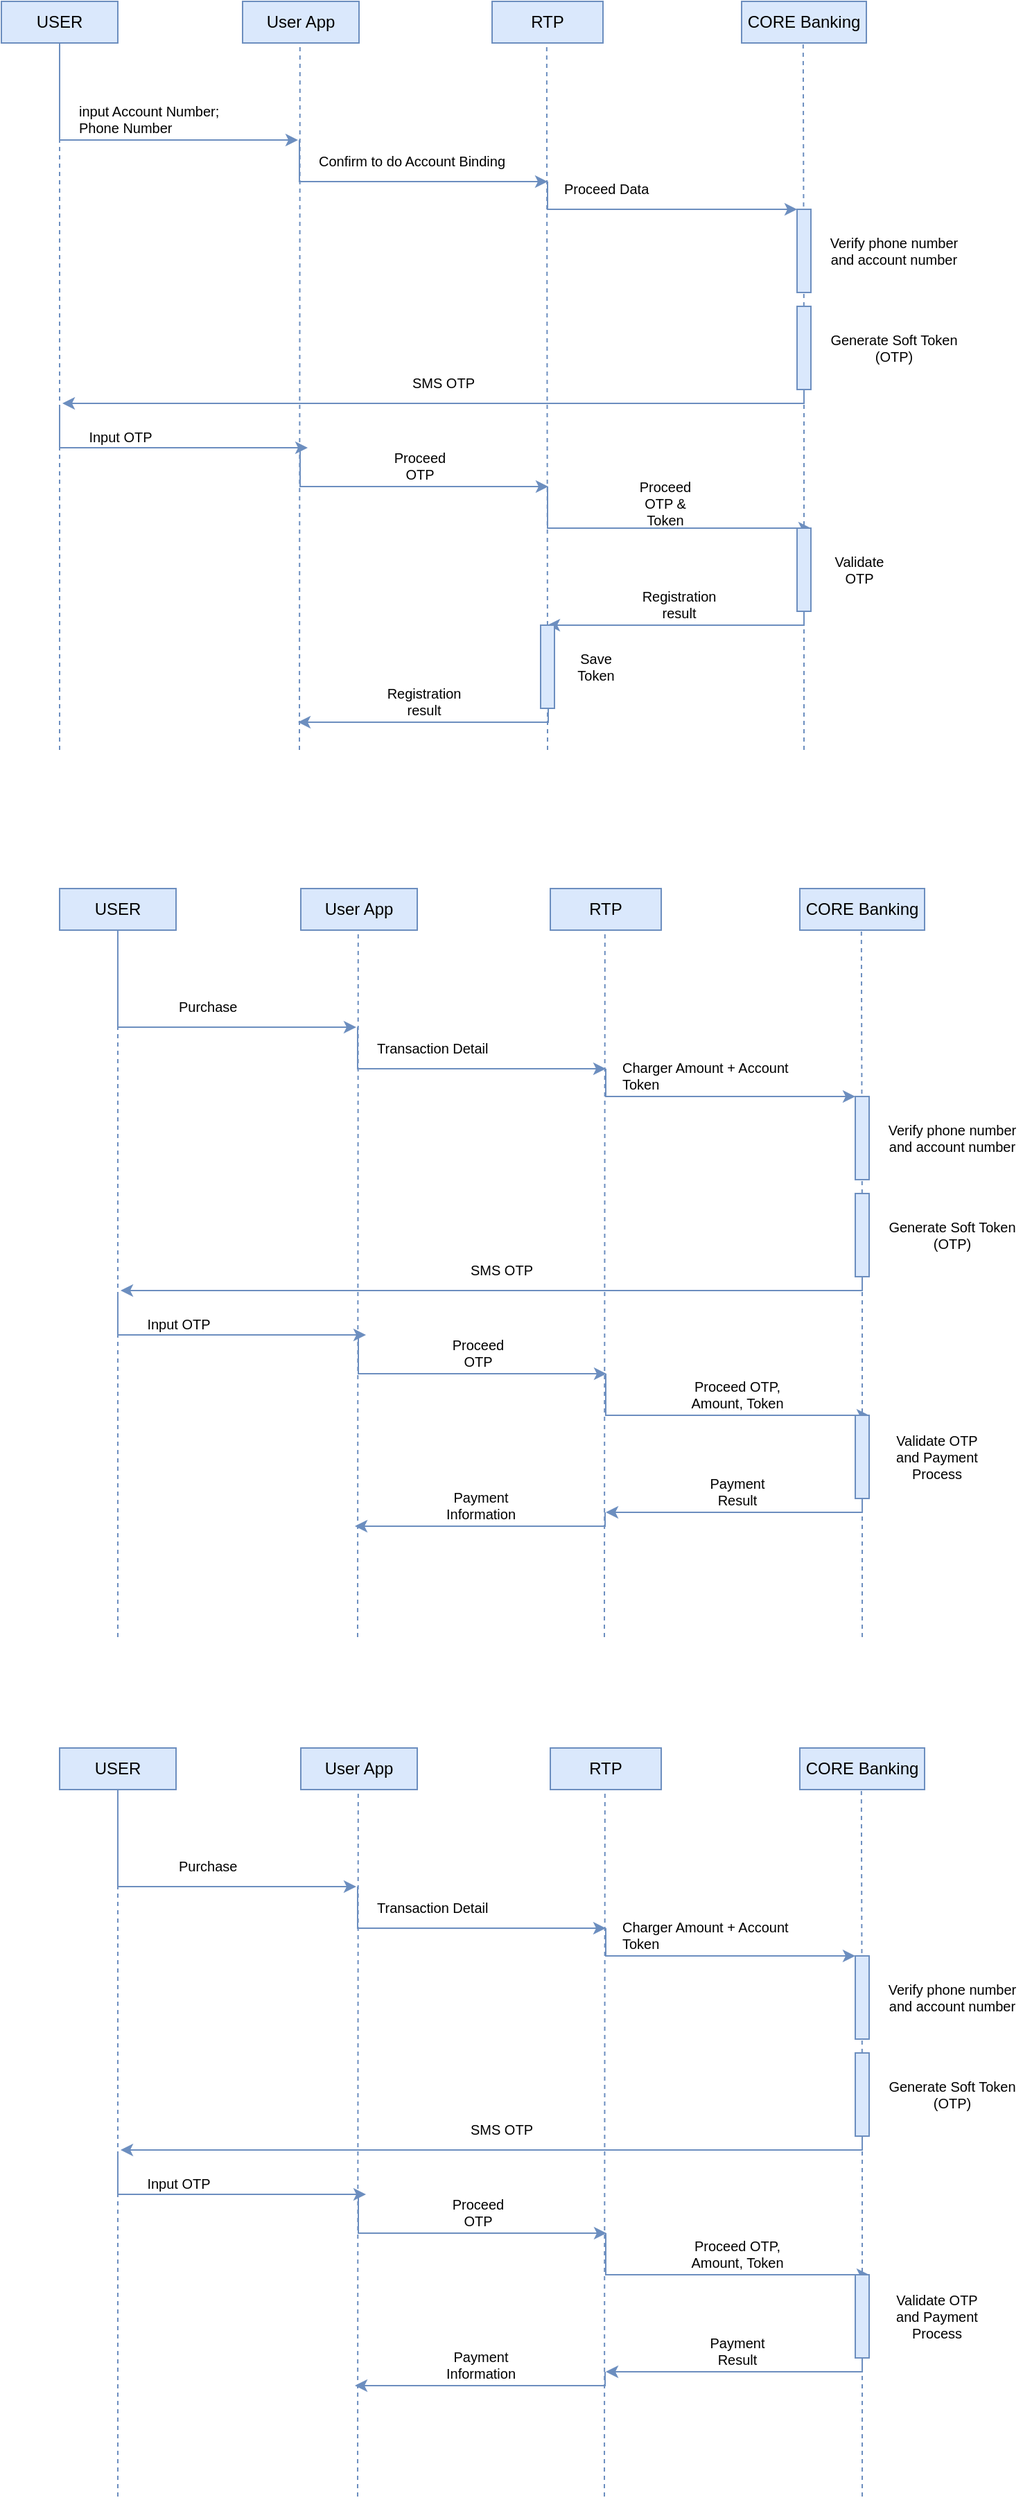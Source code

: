 <mxfile version="16.4.6" type="github">
  <diagram id="XkYiuZXgEPW-SBKgnunP" name="Page-1">
    <mxGraphModel dx="1043" dy="613" grid="1" gridSize="10" guides="1" tooltips="1" connect="1" arrows="1" fold="1" page="1" pageScale="1" pageWidth="850" pageHeight="1100" math="0" shadow="0">
      <root>
        <mxCell id="0" />
        <mxCell id="1" parent="0" />
        <mxCell id="qWCOcMSdtdWqQn0RleB4-22" value="" style="endArrow=none;dashed=1;html=1;rounded=0;entryX=0.5;entryY=1;entryDx=0;entryDy=0;startArrow=none;fillColor=#dae8fc;strokeColor=#6c8ebf;" edge="1" parent="1" source="qWCOcMSdtdWqQn0RleB4-27">
          <mxGeometry width="50" height="50" relative="1" as="geometry">
            <mxPoint x="614.41" y="756" as="sourcePoint" />
            <mxPoint x="614.41" y="100" as="targetPoint" />
          </mxGeometry>
        </mxCell>
        <mxCell id="qWCOcMSdtdWqQn0RleB4-1" value="USER" style="rounded=0;whiteSpace=wrap;html=1;fillColor=#dae8fc;strokeColor=#6c8ebf;" vertex="1" parent="1">
          <mxGeometry x="36" y="70" width="84" height="30" as="geometry" />
        </mxCell>
        <mxCell id="qWCOcMSdtdWqQn0RleB4-2" value="User App" style="rounded=0;whiteSpace=wrap;html=1;fillColor=#dae8fc;strokeColor=#6c8ebf;" vertex="1" parent="1">
          <mxGeometry x="210" y="70" width="84" height="30" as="geometry" />
        </mxCell>
        <mxCell id="qWCOcMSdtdWqQn0RleB4-3" value="RTP" style="rounded=0;whiteSpace=wrap;html=1;fillColor=#dae8fc;strokeColor=#6c8ebf;" vertex="1" parent="1">
          <mxGeometry x="390" y="70" width="80" height="30" as="geometry" />
        </mxCell>
        <mxCell id="qWCOcMSdtdWqQn0RleB4-4" value="" style="endArrow=none;dashed=1;html=1;rounded=0;entryX=0.5;entryY=1;entryDx=0;entryDy=0;fillColor=#dae8fc;strokeColor=#6c8ebf;" edge="1" parent="1" target="qWCOcMSdtdWqQn0RleB4-1">
          <mxGeometry width="50" height="50" relative="1" as="geometry">
            <mxPoint x="78" y="610" as="sourcePoint" />
            <mxPoint x="390" y="190" as="targetPoint" />
          </mxGeometry>
        </mxCell>
        <mxCell id="qWCOcMSdtdWqQn0RleB4-5" value="" style="endArrow=none;dashed=1;html=1;rounded=0;entryX=0.5;entryY=1;entryDx=0;entryDy=0;fillColor=#dae8fc;strokeColor=#6c8ebf;" edge="1" parent="1">
          <mxGeometry width="50" height="50" relative="1" as="geometry">
            <mxPoint x="251" y="610" as="sourcePoint" />
            <mxPoint x="251.41" y="100" as="targetPoint" />
          </mxGeometry>
        </mxCell>
        <mxCell id="qWCOcMSdtdWqQn0RleB4-6" value="" style="endArrow=none;dashed=1;html=1;rounded=0;entryX=0.5;entryY=1;entryDx=0;entryDy=0;startArrow=none;fillColor=#dae8fc;strokeColor=#6c8ebf;" edge="1" parent="1" source="qWCOcMSdtdWqQn0RleB4-48">
          <mxGeometry width="50" height="50" relative="1" as="geometry">
            <mxPoint x="429.41" y="756" as="sourcePoint" />
            <mxPoint x="429.41" y="100" as="targetPoint" />
          </mxGeometry>
        </mxCell>
        <mxCell id="qWCOcMSdtdWqQn0RleB4-8" value="" style="endArrow=classic;html=1;rounded=0;exitX=0.5;exitY=1;exitDx=0;exitDy=0;fillColor=#dae8fc;strokeColor=#6c8ebf;" edge="1" parent="1" source="qWCOcMSdtdWqQn0RleB4-1">
          <mxGeometry width="50" height="50" relative="1" as="geometry">
            <mxPoint x="350" y="170" as="sourcePoint" />
            <mxPoint x="250" y="170" as="targetPoint" />
            <Array as="points">
              <mxPoint x="78" y="170" />
            </Array>
          </mxGeometry>
        </mxCell>
        <mxCell id="qWCOcMSdtdWqQn0RleB4-9" value="&lt;font style=&quot;font-size: 10px;&quot;&gt;input Account Number;&lt;br style=&quot;font-size: 10px;&quot;&gt;Phone Number&lt;/font&gt;" style="text;html=1;fillColor=none;align=left;verticalAlign=middle;whiteSpace=wrap;rounded=0;fontSize=10;" vertex="1" parent="1">
          <mxGeometry x="90" y="140" width="130" height="30" as="geometry" />
        </mxCell>
        <mxCell id="qWCOcMSdtdWqQn0RleB4-10" value="" style="endArrow=classic;html=1;rounded=0;exitX=0.5;exitY=1;exitDx=0;exitDy=0;fillColor=#dae8fc;strokeColor=#6c8ebf;" edge="1" parent="1">
          <mxGeometry width="50" height="50" relative="1" as="geometry">
            <mxPoint x="251" y="170" as="sourcePoint" />
            <mxPoint x="430" y="200" as="targetPoint" />
            <Array as="points">
              <mxPoint x="251" y="200" />
            </Array>
          </mxGeometry>
        </mxCell>
        <mxCell id="qWCOcMSdtdWqQn0RleB4-11" value="CORE Banking" style="rounded=0;whiteSpace=wrap;html=1;fillColor=#dae8fc;strokeColor=#6c8ebf;" vertex="1" parent="1">
          <mxGeometry x="570" y="70" width="90" height="30" as="geometry" />
        </mxCell>
        <mxCell id="qWCOcMSdtdWqQn0RleB4-13" value="Confirm to do Account Binding" style="text;html=1;fillColor=none;align=left;verticalAlign=middle;whiteSpace=wrap;rounded=0;fontSize=10;" vertex="1" parent="1">
          <mxGeometry x="263" y="170" width="150" height="30" as="geometry" />
        </mxCell>
        <mxCell id="qWCOcMSdtdWqQn0RleB4-14" value="" style="endArrow=classic;html=1;rounded=0;exitX=0.5;exitY=1;exitDx=0;exitDy=0;fillColor=#dae8fc;strokeColor=#6c8ebf;" edge="1" parent="1">
          <mxGeometry width="50" height="50" relative="1" as="geometry">
            <mxPoint x="430" y="200" as="sourcePoint" />
            <mxPoint x="610" y="220" as="targetPoint" />
            <Array as="points">
              <mxPoint x="430" y="220" />
            </Array>
          </mxGeometry>
        </mxCell>
        <mxCell id="qWCOcMSdtdWqQn0RleB4-15" value="Proceed Data" style="text;html=1;fillColor=none;align=left;verticalAlign=middle;whiteSpace=wrap;rounded=0;fontSize=10;" vertex="1" parent="1">
          <mxGeometry x="440" y="190" width="150" height="30" as="geometry" />
        </mxCell>
        <mxCell id="qWCOcMSdtdWqQn0RleB4-24" value="" style="rounded=0;whiteSpace=wrap;html=1;fontSize=8;fillColor=#dae8fc;strokeColor=#6c8ebf;" vertex="1" parent="1">
          <mxGeometry x="610" y="220" width="10" height="60" as="geometry" />
        </mxCell>
        <mxCell id="qWCOcMSdtdWqQn0RleB4-25" value="Verify phone number and account number" style="text;html=1;fillColor=none;align=center;verticalAlign=middle;whiteSpace=wrap;rounded=0;fontSize=10;" vertex="1" parent="1">
          <mxGeometry x="630" y="227.5" width="100" height="45" as="geometry" />
        </mxCell>
        <mxCell id="qWCOcMSdtdWqQn0RleB4-27" value="" style="rounded=0;whiteSpace=wrap;html=1;fontSize=8;fillColor=#dae8fc;strokeColor=#6c8ebf;" vertex="1" parent="1">
          <mxGeometry x="610" y="290" width="10" height="60" as="geometry" />
        </mxCell>
        <mxCell id="qWCOcMSdtdWqQn0RleB4-29" value="" style="endArrow=none;dashed=1;html=1;rounded=0;entryX=0.5;entryY=1;entryDx=0;entryDy=0;fillColor=#dae8fc;strokeColor=#6c8ebf;" edge="1" parent="1" target="qWCOcMSdtdWqQn0RleB4-27">
          <mxGeometry width="50" height="50" relative="1" as="geometry">
            <mxPoint x="615" y="610" as="sourcePoint" />
            <mxPoint x="614.41" y="100" as="targetPoint" />
          </mxGeometry>
        </mxCell>
        <mxCell id="qWCOcMSdtdWqQn0RleB4-30" value="Generate Soft Token&lt;br style=&quot;font-size: 10px;&quot;&gt;(OTP)" style="text;html=1;fillColor=none;align=center;verticalAlign=middle;whiteSpace=wrap;rounded=0;fontSize=10;" vertex="1" parent="1">
          <mxGeometry x="630" y="305" width="100" height="30" as="geometry" />
        </mxCell>
        <mxCell id="qWCOcMSdtdWqQn0RleB4-33" value="" style="endArrow=classic;html=1;rounded=0;exitX=0.5;exitY=1;exitDx=0;exitDy=0;fillColor=#dae8fc;strokeColor=#6c8ebf;" edge="1" parent="1" source="qWCOcMSdtdWqQn0RleB4-27">
          <mxGeometry width="50" height="50" relative="1" as="geometry">
            <mxPoint x="620" y="350" as="sourcePoint" />
            <mxPoint x="80" y="360" as="targetPoint" />
            <Array as="points">
              <mxPoint x="615" y="360" />
            </Array>
          </mxGeometry>
        </mxCell>
        <mxCell id="qWCOcMSdtdWqQn0RleB4-34" value="SMS OTP" style="text;html=1;fillColor=none;align=center;verticalAlign=middle;whiteSpace=wrap;rounded=0;fontSize=10;" vertex="1" parent="1">
          <mxGeometry x="330" y="330" width="50" height="30" as="geometry" />
        </mxCell>
        <mxCell id="qWCOcMSdtdWqQn0RleB4-35" value="Input OTP" style="text;html=1;fillColor=none;align=center;verticalAlign=middle;whiteSpace=wrap;rounded=0;fontSize=10;" vertex="1" parent="1">
          <mxGeometry x="97" y="369" width="50" height="30" as="geometry" />
        </mxCell>
        <mxCell id="qWCOcMSdtdWqQn0RleB4-37" value="" style="endArrow=classic;html=1;rounded=0;exitX=0.5;exitY=1;exitDx=0;exitDy=0;fillColor=#dae8fc;strokeColor=#6c8ebf;" edge="1" parent="1">
          <mxGeometry width="50" height="50" relative="1" as="geometry">
            <mxPoint x="78" y="362" as="sourcePoint" />
            <mxPoint x="257" y="392" as="targetPoint" />
            <Array as="points">
              <mxPoint x="78" y="392" />
            </Array>
          </mxGeometry>
        </mxCell>
        <mxCell id="qWCOcMSdtdWqQn0RleB4-39" value="" style="endArrow=classic;html=1;rounded=0;exitX=0.5;exitY=1;exitDx=0;exitDy=0;fillColor=#dae8fc;strokeColor=#6c8ebf;" edge="1" parent="1">
          <mxGeometry width="50" height="50" relative="1" as="geometry">
            <mxPoint x="251.5" y="390" as="sourcePoint" />
            <mxPoint x="430.5" y="420" as="targetPoint" />
            <Array as="points">
              <mxPoint x="251.5" y="420" />
            </Array>
          </mxGeometry>
        </mxCell>
        <mxCell id="qWCOcMSdtdWqQn0RleB4-40" value="Proceed OTP" style="text;html=1;fillColor=none;align=center;verticalAlign=middle;whiteSpace=wrap;rounded=0;fontSize=10;" vertex="1" parent="1">
          <mxGeometry x="313" y="390" width="50" height="30" as="geometry" />
        </mxCell>
        <mxCell id="qWCOcMSdtdWqQn0RleB4-41" value="" style="endArrow=classic;html=1;rounded=0;exitX=0.5;exitY=1;exitDx=0;exitDy=0;fillColor=#dae8fc;strokeColor=#6c8ebf;" edge="1" parent="1">
          <mxGeometry width="50" height="50" relative="1" as="geometry">
            <mxPoint x="430" y="420" as="sourcePoint" />
            <mxPoint x="620" y="450" as="targetPoint" />
            <Array as="points">
              <mxPoint x="430" y="450" />
            </Array>
          </mxGeometry>
        </mxCell>
        <mxCell id="qWCOcMSdtdWqQn0RleB4-42" value="Proceed OTP &amp;amp; Token" style="text;html=1;fillColor=none;align=center;verticalAlign=middle;whiteSpace=wrap;rounded=0;fontSize=10;" vertex="1" parent="1">
          <mxGeometry x="490" y="417" width="50" height="30" as="geometry" />
        </mxCell>
        <mxCell id="qWCOcMSdtdWqQn0RleB4-44" value="" style="rounded=0;whiteSpace=wrap;html=1;fontSize=8;fillColor=#dae8fc;strokeColor=#6c8ebf;" vertex="1" parent="1">
          <mxGeometry x="610" y="450" width="10" height="60" as="geometry" />
        </mxCell>
        <mxCell id="qWCOcMSdtdWqQn0RleB4-45" value="Validate OTP" style="text;html=1;fillColor=none;align=center;verticalAlign=middle;whiteSpace=wrap;rounded=0;fontSize=10;" vertex="1" parent="1">
          <mxGeometry x="630" y="465" width="50" height="30" as="geometry" />
        </mxCell>
        <mxCell id="qWCOcMSdtdWqQn0RleB4-46" value="" style="endArrow=classic;html=1;rounded=0;exitX=0.5;exitY=1;exitDx=0;exitDy=0;fillColor=#dae8fc;strokeColor=#6c8ebf;" edge="1" parent="1">
          <mxGeometry width="50" height="50" relative="1" as="geometry">
            <mxPoint x="615" y="510" as="sourcePoint" />
            <mxPoint x="430" y="520" as="targetPoint" />
            <Array as="points">
              <mxPoint x="615" y="520" />
            </Array>
          </mxGeometry>
        </mxCell>
        <mxCell id="qWCOcMSdtdWqQn0RleB4-47" value="Registration result" style="text;html=1;fillColor=none;align=center;verticalAlign=middle;whiteSpace=wrap;rounded=0;fontSize=10;" vertex="1" parent="1">
          <mxGeometry x="500" y="490" width="50" height="30" as="geometry" />
        </mxCell>
        <mxCell id="qWCOcMSdtdWqQn0RleB4-48" value="" style="rounded=0;whiteSpace=wrap;html=1;fontSize=8;fillColor=#dae8fc;strokeColor=#6c8ebf;" vertex="1" parent="1">
          <mxGeometry x="425" y="520" width="10" height="60" as="geometry" />
        </mxCell>
        <mxCell id="qWCOcMSdtdWqQn0RleB4-49" value="" style="endArrow=none;dashed=1;html=1;rounded=0;entryX=0.5;entryY=1;entryDx=0;entryDy=0;fillColor=#dae8fc;strokeColor=#6c8ebf;" edge="1" parent="1" target="qWCOcMSdtdWqQn0RleB4-48">
          <mxGeometry width="50" height="50" relative="1" as="geometry">
            <mxPoint x="430" y="610" as="sourcePoint" />
            <mxPoint x="429.41" y="100" as="targetPoint" />
          </mxGeometry>
        </mxCell>
        <mxCell id="qWCOcMSdtdWqQn0RleB4-50" value="Save Token" style="text;html=1;fillColor=none;align=center;verticalAlign=middle;whiteSpace=wrap;rounded=0;fontSize=10;" vertex="1" parent="1">
          <mxGeometry x="440" y="535" width="50" height="30" as="geometry" />
        </mxCell>
        <mxCell id="qWCOcMSdtdWqQn0RleB4-51" value="" style="endArrow=classic;html=1;rounded=0;exitX=0.5;exitY=1;exitDx=0;exitDy=0;fillColor=#dae8fc;strokeColor=#6c8ebf;" edge="1" parent="1">
          <mxGeometry width="50" height="50" relative="1" as="geometry">
            <mxPoint x="430.5" y="580" as="sourcePoint" />
            <mxPoint x="250" y="590" as="targetPoint" />
            <Array as="points">
              <mxPoint x="430.5" y="590" />
            </Array>
          </mxGeometry>
        </mxCell>
        <mxCell id="qWCOcMSdtdWqQn0RleB4-52" value="Registration result" style="text;html=1;fillColor=none;align=center;verticalAlign=middle;whiteSpace=wrap;rounded=0;fontSize=10;" vertex="1" parent="1">
          <mxGeometry x="315.5" y="560" width="50" height="30" as="geometry" />
        </mxCell>
        <mxCell id="qWCOcMSdtdWqQn0RleB4-53" value="" style="endArrow=none;dashed=1;html=1;rounded=0;entryX=0.5;entryY=1;entryDx=0;entryDy=0;startArrow=none;fillColor=#dae8fc;strokeColor=#6c8ebf;" edge="1" parent="1" source="qWCOcMSdtdWqQn0RleB4-69">
          <mxGeometry width="50" height="50" relative="1" as="geometry">
            <mxPoint x="656.41" y="1396" as="sourcePoint" />
            <mxPoint x="656.41" y="740" as="targetPoint" />
          </mxGeometry>
        </mxCell>
        <mxCell id="qWCOcMSdtdWqQn0RleB4-54" value="USER" style="rounded=0;whiteSpace=wrap;html=1;fillColor=#dae8fc;strokeColor=#6c8ebf;" vertex="1" parent="1">
          <mxGeometry x="78" y="710" width="84" height="30" as="geometry" />
        </mxCell>
        <mxCell id="qWCOcMSdtdWqQn0RleB4-55" value="User App" style="rounded=0;whiteSpace=wrap;html=1;fillColor=#dae8fc;strokeColor=#6c8ebf;" vertex="1" parent="1">
          <mxGeometry x="252" y="710" width="84" height="30" as="geometry" />
        </mxCell>
        <mxCell id="qWCOcMSdtdWqQn0RleB4-56" value="RTP" style="rounded=0;whiteSpace=wrap;html=1;fillColor=#dae8fc;strokeColor=#6c8ebf;" vertex="1" parent="1">
          <mxGeometry x="432" y="710" width="80" height="30" as="geometry" />
        </mxCell>
        <mxCell id="qWCOcMSdtdWqQn0RleB4-57" value="" style="endArrow=none;dashed=1;html=1;rounded=0;entryX=0.5;entryY=1;entryDx=0;entryDy=0;fillColor=#dae8fc;strokeColor=#6c8ebf;" edge="1" parent="1" target="qWCOcMSdtdWqQn0RleB4-54">
          <mxGeometry width="50" height="50" relative="1" as="geometry">
            <mxPoint x="120" y="1250" as="sourcePoint" />
            <mxPoint x="432" y="830" as="targetPoint" />
          </mxGeometry>
        </mxCell>
        <mxCell id="qWCOcMSdtdWqQn0RleB4-58" value="" style="endArrow=none;dashed=1;html=1;rounded=0;entryX=0.5;entryY=1;entryDx=0;entryDy=0;fillColor=#dae8fc;strokeColor=#6c8ebf;" edge="1" parent="1">
          <mxGeometry width="50" height="50" relative="1" as="geometry">
            <mxPoint x="293" y="1250" as="sourcePoint" />
            <mxPoint x="293.41" y="740" as="targetPoint" />
          </mxGeometry>
        </mxCell>
        <mxCell id="qWCOcMSdtdWqQn0RleB4-59" value="" style="endArrow=none;dashed=1;html=1;rounded=0;entryX=0.5;entryY=1;entryDx=0;entryDy=0;startArrow=none;fillColor=#dae8fc;strokeColor=#6c8ebf;" edge="1" parent="1">
          <mxGeometry width="50" height="50" relative="1" as="geometry">
            <mxPoint x="471" y="1250" as="sourcePoint" />
            <mxPoint x="471.41" y="740" as="targetPoint" />
          </mxGeometry>
        </mxCell>
        <mxCell id="qWCOcMSdtdWqQn0RleB4-60" value="" style="endArrow=classic;html=1;rounded=0;exitX=0.5;exitY=1;exitDx=0;exitDy=0;fillColor=#dae8fc;strokeColor=#6c8ebf;" edge="1" parent="1" source="qWCOcMSdtdWqQn0RleB4-54">
          <mxGeometry width="50" height="50" relative="1" as="geometry">
            <mxPoint x="392" y="810" as="sourcePoint" />
            <mxPoint x="292" y="810" as="targetPoint" />
            <Array as="points">
              <mxPoint x="120" y="810" />
            </Array>
          </mxGeometry>
        </mxCell>
        <mxCell id="qWCOcMSdtdWqQn0RleB4-61" value="Purchase" style="text;html=1;fillColor=none;align=left;verticalAlign=middle;whiteSpace=wrap;rounded=0;fontSize=10;" vertex="1" parent="1">
          <mxGeometry x="162" y="780" width="130" height="30" as="geometry" />
        </mxCell>
        <mxCell id="qWCOcMSdtdWqQn0RleB4-62" value="" style="endArrow=classic;html=1;rounded=0;exitX=0.5;exitY=1;exitDx=0;exitDy=0;fillColor=#dae8fc;strokeColor=#6c8ebf;" edge="1" parent="1">
          <mxGeometry width="50" height="50" relative="1" as="geometry">
            <mxPoint x="293" y="810" as="sourcePoint" />
            <mxPoint x="472" y="840" as="targetPoint" />
            <Array as="points">
              <mxPoint x="293" y="840" />
            </Array>
          </mxGeometry>
        </mxCell>
        <mxCell id="qWCOcMSdtdWqQn0RleB4-63" value="CORE Banking" style="rounded=0;whiteSpace=wrap;html=1;fillColor=#dae8fc;strokeColor=#6c8ebf;" vertex="1" parent="1">
          <mxGeometry x="612" y="710" width="90" height="30" as="geometry" />
        </mxCell>
        <mxCell id="qWCOcMSdtdWqQn0RleB4-64" value="Transaction Detail" style="text;html=1;fillColor=none;align=left;verticalAlign=middle;whiteSpace=wrap;rounded=0;fontSize=10;" vertex="1" parent="1">
          <mxGeometry x="305" y="810" width="150" height="30" as="geometry" />
        </mxCell>
        <mxCell id="qWCOcMSdtdWqQn0RleB4-65" value="" style="endArrow=classic;html=1;rounded=0;exitX=0.5;exitY=1;exitDx=0;exitDy=0;fillColor=#dae8fc;strokeColor=#6c8ebf;" edge="1" parent="1">
          <mxGeometry width="50" height="50" relative="1" as="geometry">
            <mxPoint x="472" y="840" as="sourcePoint" />
            <mxPoint x="652" y="860" as="targetPoint" />
            <Array as="points">
              <mxPoint x="472" y="860" />
            </Array>
          </mxGeometry>
        </mxCell>
        <mxCell id="qWCOcMSdtdWqQn0RleB4-66" value="Charger Amount + Account Token" style="text;html=1;fillColor=none;align=left;verticalAlign=middle;whiteSpace=wrap;rounded=0;fontSize=10;" vertex="1" parent="1">
          <mxGeometry x="482" y="830" width="150" height="30" as="geometry" />
        </mxCell>
        <mxCell id="qWCOcMSdtdWqQn0RleB4-67" value="" style="rounded=0;whiteSpace=wrap;html=1;fontSize=8;fillColor=#dae8fc;strokeColor=#6c8ebf;" vertex="1" parent="1">
          <mxGeometry x="652" y="860" width="10" height="60" as="geometry" />
        </mxCell>
        <mxCell id="qWCOcMSdtdWqQn0RleB4-68" value="Verify phone number and account number" style="text;html=1;fillColor=none;align=center;verticalAlign=middle;whiteSpace=wrap;rounded=0;fontSize=10;" vertex="1" parent="1">
          <mxGeometry x="672" y="867.5" width="100" height="45" as="geometry" />
        </mxCell>
        <mxCell id="qWCOcMSdtdWqQn0RleB4-69" value="" style="rounded=0;whiteSpace=wrap;html=1;fontSize=8;fillColor=#dae8fc;strokeColor=#6c8ebf;" vertex="1" parent="1">
          <mxGeometry x="652" y="930" width="10" height="60" as="geometry" />
        </mxCell>
        <mxCell id="qWCOcMSdtdWqQn0RleB4-70" value="" style="endArrow=none;dashed=1;html=1;rounded=0;entryX=0.5;entryY=1;entryDx=0;entryDy=0;fillColor=#dae8fc;strokeColor=#6c8ebf;" edge="1" parent="1" target="qWCOcMSdtdWqQn0RleB4-69">
          <mxGeometry width="50" height="50" relative="1" as="geometry">
            <mxPoint x="657" y="1250" as="sourcePoint" />
            <mxPoint x="656.41" y="740" as="targetPoint" />
          </mxGeometry>
        </mxCell>
        <mxCell id="qWCOcMSdtdWqQn0RleB4-71" value="Generate Soft Token&lt;br style=&quot;font-size: 10px;&quot;&gt;(OTP)" style="text;html=1;fillColor=none;align=center;verticalAlign=middle;whiteSpace=wrap;rounded=0;fontSize=10;" vertex="1" parent="1">
          <mxGeometry x="672" y="945" width="100" height="30" as="geometry" />
        </mxCell>
        <mxCell id="qWCOcMSdtdWqQn0RleB4-72" value="" style="endArrow=classic;html=1;rounded=0;exitX=0.5;exitY=1;exitDx=0;exitDy=0;fillColor=#dae8fc;strokeColor=#6c8ebf;" edge="1" parent="1" source="qWCOcMSdtdWqQn0RleB4-69">
          <mxGeometry width="50" height="50" relative="1" as="geometry">
            <mxPoint x="662" y="990" as="sourcePoint" />
            <mxPoint x="122" y="1000" as="targetPoint" />
            <Array as="points">
              <mxPoint x="657" y="1000" />
            </Array>
          </mxGeometry>
        </mxCell>
        <mxCell id="qWCOcMSdtdWqQn0RleB4-73" value="SMS OTP" style="text;html=1;fillColor=none;align=center;verticalAlign=middle;whiteSpace=wrap;rounded=0;fontSize=10;" vertex="1" parent="1">
          <mxGeometry x="372" y="970" width="50" height="30" as="geometry" />
        </mxCell>
        <mxCell id="qWCOcMSdtdWqQn0RleB4-74" value="Input OTP" style="text;html=1;fillColor=none;align=center;verticalAlign=middle;whiteSpace=wrap;rounded=0;fontSize=10;" vertex="1" parent="1">
          <mxGeometry x="139" y="1009" width="50" height="30" as="geometry" />
        </mxCell>
        <mxCell id="qWCOcMSdtdWqQn0RleB4-75" value="" style="endArrow=classic;html=1;rounded=0;exitX=0.5;exitY=1;exitDx=0;exitDy=0;fillColor=#dae8fc;strokeColor=#6c8ebf;" edge="1" parent="1">
          <mxGeometry width="50" height="50" relative="1" as="geometry">
            <mxPoint x="120" y="1002" as="sourcePoint" />
            <mxPoint x="299" y="1032" as="targetPoint" />
            <Array as="points">
              <mxPoint x="120" y="1032" />
            </Array>
          </mxGeometry>
        </mxCell>
        <mxCell id="qWCOcMSdtdWqQn0RleB4-76" value="" style="endArrow=classic;html=1;rounded=0;exitX=0.5;exitY=1;exitDx=0;exitDy=0;fillColor=#dae8fc;strokeColor=#6c8ebf;" edge="1" parent="1">
          <mxGeometry width="50" height="50" relative="1" as="geometry">
            <mxPoint x="293.5" y="1030" as="sourcePoint" />
            <mxPoint x="472.5" y="1060" as="targetPoint" />
            <Array as="points">
              <mxPoint x="293.5" y="1060" />
            </Array>
          </mxGeometry>
        </mxCell>
        <mxCell id="qWCOcMSdtdWqQn0RleB4-77" value="Proceed OTP" style="text;html=1;fillColor=none;align=center;verticalAlign=middle;whiteSpace=wrap;rounded=0;fontSize=10;" vertex="1" parent="1">
          <mxGeometry x="355" y="1030" width="50" height="30" as="geometry" />
        </mxCell>
        <mxCell id="qWCOcMSdtdWqQn0RleB4-78" value="" style="endArrow=classic;html=1;rounded=0;exitX=0.5;exitY=1;exitDx=0;exitDy=0;fillColor=#dae8fc;strokeColor=#6c8ebf;" edge="1" parent="1">
          <mxGeometry width="50" height="50" relative="1" as="geometry">
            <mxPoint x="472" y="1060" as="sourcePoint" />
            <mxPoint x="662" y="1090" as="targetPoint" />
            <Array as="points">
              <mxPoint x="472" y="1090" />
            </Array>
          </mxGeometry>
        </mxCell>
        <mxCell id="qWCOcMSdtdWqQn0RleB4-79" value="Proceed OTP, Amount, Token" style="text;html=1;fillColor=none;align=center;verticalAlign=middle;whiteSpace=wrap;rounded=0;fontSize=10;" vertex="1" parent="1">
          <mxGeometry x="518" y="1060" width="98" height="30" as="geometry" />
        </mxCell>
        <mxCell id="qWCOcMSdtdWqQn0RleB4-80" value="" style="rounded=0;whiteSpace=wrap;html=1;fontSize=8;fillColor=#dae8fc;strokeColor=#6c8ebf;" vertex="1" parent="1">
          <mxGeometry x="652" y="1090" width="10" height="60" as="geometry" />
        </mxCell>
        <mxCell id="qWCOcMSdtdWqQn0RleB4-81" value="Validate OTP and Payment Process" style="text;html=1;fillColor=none;align=center;verticalAlign=middle;whiteSpace=wrap;rounded=0;fontSize=10;" vertex="1" parent="1">
          <mxGeometry x="672" y="1105" width="78" height="30" as="geometry" />
        </mxCell>
        <mxCell id="qWCOcMSdtdWqQn0RleB4-82" value="" style="endArrow=classic;html=1;rounded=0;exitX=0.5;exitY=1;exitDx=0;exitDy=0;fillColor=#dae8fc;strokeColor=#6c8ebf;" edge="1" parent="1">
          <mxGeometry width="50" height="50" relative="1" as="geometry">
            <mxPoint x="657" y="1150" as="sourcePoint" />
            <mxPoint x="472" y="1160" as="targetPoint" />
            <Array as="points">
              <mxPoint x="657" y="1160" />
            </Array>
          </mxGeometry>
        </mxCell>
        <mxCell id="qWCOcMSdtdWqQn0RleB4-83" value="Payment Result" style="text;html=1;fillColor=none;align=center;verticalAlign=middle;whiteSpace=wrap;rounded=0;fontSize=10;" vertex="1" parent="1">
          <mxGeometry x="542" y="1130" width="50" height="30" as="geometry" />
        </mxCell>
        <mxCell id="qWCOcMSdtdWqQn0RleB4-87" value="" style="endArrow=classic;html=1;rounded=0;exitX=0.5;exitY=1;exitDx=0;exitDy=0;fillColor=#dae8fc;strokeColor=#6c8ebf;" edge="1" parent="1">
          <mxGeometry width="50" height="50" relative="1" as="geometry">
            <mxPoint x="471.5" y="1160" as="sourcePoint" />
            <mxPoint x="291" y="1170" as="targetPoint" />
            <Array as="points">
              <mxPoint x="471.5" y="1170" />
            </Array>
          </mxGeometry>
        </mxCell>
        <mxCell id="qWCOcMSdtdWqQn0RleB4-88" value="Payment Information" style="text;html=1;fillColor=none;align=center;verticalAlign=middle;whiteSpace=wrap;rounded=0;fontSize=10;" vertex="1" parent="1">
          <mxGeometry x="356.5" y="1140" width="50" height="30" as="geometry" />
        </mxCell>
        <mxCell id="qWCOcMSdtdWqQn0RleB4-91" value="" style="endArrow=none;dashed=1;html=1;rounded=0;entryX=0.5;entryY=1;entryDx=0;entryDy=0;startArrow=none;fillColor=#dae8fc;strokeColor=#6c8ebf;" edge="1" parent="1" source="qWCOcMSdtdWqQn0RleB4-107">
          <mxGeometry width="50" height="50" relative="1" as="geometry">
            <mxPoint x="656.41" y="2016" as="sourcePoint" />
            <mxPoint x="656.41" y="1360" as="targetPoint" />
          </mxGeometry>
        </mxCell>
        <mxCell id="qWCOcMSdtdWqQn0RleB4-92" value="USER" style="rounded=0;whiteSpace=wrap;html=1;fillColor=#dae8fc;strokeColor=#6c8ebf;" vertex="1" parent="1">
          <mxGeometry x="78" y="1330" width="84" height="30" as="geometry" />
        </mxCell>
        <mxCell id="qWCOcMSdtdWqQn0RleB4-93" value="User App" style="rounded=0;whiteSpace=wrap;html=1;fillColor=#dae8fc;strokeColor=#6c8ebf;" vertex="1" parent="1">
          <mxGeometry x="252" y="1330" width="84" height="30" as="geometry" />
        </mxCell>
        <mxCell id="qWCOcMSdtdWqQn0RleB4-94" value="RTP" style="rounded=0;whiteSpace=wrap;html=1;fillColor=#dae8fc;strokeColor=#6c8ebf;" vertex="1" parent="1">
          <mxGeometry x="432" y="1330" width="80" height="30" as="geometry" />
        </mxCell>
        <mxCell id="qWCOcMSdtdWqQn0RleB4-95" value="" style="endArrow=none;dashed=1;html=1;rounded=0;entryX=0.5;entryY=1;entryDx=0;entryDy=0;fillColor=#dae8fc;strokeColor=#6c8ebf;" edge="1" parent="1" target="qWCOcMSdtdWqQn0RleB4-92">
          <mxGeometry width="50" height="50" relative="1" as="geometry">
            <mxPoint x="120" y="1870.0" as="sourcePoint" />
            <mxPoint x="432" y="1450" as="targetPoint" />
          </mxGeometry>
        </mxCell>
        <mxCell id="qWCOcMSdtdWqQn0RleB4-96" value="" style="endArrow=none;dashed=1;html=1;rounded=0;entryX=0.5;entryY=1;entryDx=0;entryDy=0;fillColor=#dae8fc;strokeColor=#6c8ebf;" edge="1" parent="1">
          <mxGeometry width="50" height="50" relative="1" as="geometry">
            <mxPoint x="293" y="1870.0" as="sourcePoint" />
            <mxPoint x="293.41" y="1360" as="targetPoint" />
          </mxGeometry>
        </mxCell>
        <mxCell id="qWCOcMSdtdWqQn0RleB4-97" value="" style="endArrow=none;dashed=1;html=1;rounded=0;entryX=0.5;entryY=1;entryDx=0;entryDy=0;startArrow=none;fillColor=#dae8fc;strokeColor=#6c8ebf;" edge="1" parent="1">
          <mxGeometry width="50" height="50" relative="1" as="geometry">
            <mxPoint x="471.0" y="1870.0" as="sourcePoint" />
            <mxPoint x="471.41" y="1360" as="targetPoint" />
          </mxGeometry>
        </mxCell>
        <mxCell id="qWCOcMSdtdWqQn0RleB4-98" value="" style="endArrow=classic;html=1;rounded=0;exitX=0.5;exitY=1;exitDx=0;exitDy=0;fillColor=#dae8fc;strokeColor=#6c8ebf;" edge="1" parent="1" source="qWCOcMSdtdWqQn0RleB4-92">
          <mxGeometry width="50" height="50" relative="1" as="geometry">
            <mxPoint x="392" y="1430" as="sourcePoint" />
            <mxPoint x="292" y="1430" as="targetPoint" />
            <Array as="points">
              <mxPoint x="120" y="1430" />
            </Array>
          </mxGeometry>
        </mxCell>
        <mxCell id="qWCOcMSdtdWqQn0RleB4-99" value="Purchase" style="text;html=1;fillColor=none;align=left;verticalAlign=middle;whiteSpace=wrap;rounded=0;fontSize=10;" vertex="1" parent="1">
          <mxGeometry x="162" y="1400" width="130" height="30" as="geometry" />
        </mxCell>
        <mxCell id="qWCOcMSdtdWqQn0RleB4-100" value="" style="endArrow=classic;html=1;rounded=0;exitX=0.5;exitY=1;exitDx=0;exitDy=0;fillColor=#dae8fc;strokeColor=#6c8ebf;" edge="1" parent="1">
          <mxGeometry width="50" height="50" relative="1" as="geometry">
            <mxPoint x="293" y="1430" as="sourcePoint" />
            <mxPoint x="472" y="1460" as="targetPoint" />
            <Array as="points">
              <mxPoint x="293" y="1460" />
            </Array>
          </mxGeometry>
        </mxCell>
        <mxCell id="qWCOcMSdtdWqQn0RleB4-101" value="CORE Banking" style="rounded=0;whiteSpace=wrap;html=1;fillColor=#dae8fc;strokeColor=#6c8ebf;" vertex="1" parent="1">
          <mxGeometry x="612" y="1330" width="90" height="30" as="geometry" />
        </mxCell>
        <mxCell id="qWCOcMSdtdWqQn0RleB4-102" value="Transaction Detail" style="text;html=1;fillColor=none;align=left;verticalAlign=middle;whiteSpace=wrap;rounded=0;fontSize=10;" vertex="1" parent="1">
          <mxGeometry x="305" y="1430" width="150" height="30" as="geometry" />
        </mxCell>
        <mxCell id="qWCOcMSdtdWqQn0RleB4-103" value="" style="endArrow=classic;html=1;rounded=0;exitX=0.5;exitY=1;exitDx=0;exitDy=0;fillColor=#dae8fc;strokeColor=#6c8ebf;" edge="1" parent="1">
          <mxGeometry width="50" height="50" relative="1" as="geometry">
            <mxPoint x="472" y="1460" as="sourcePoint" />
            <mxPoint x="652" y="1480" as="targetPoint" />
            <Array as="points">
              <mxPoint x="472" y="1480" />
            </Array>
          </mxGeometry>
        </mxCell>
        <mxCell id="qWCOcMSdtdWqQn0RleB4-104" value="Charger Amount + Account Token" style="text;html=1;fillColor=none;align=left;verticalAlign=middle;whiteSpace=wrap;rounded=0;fontSize=10;" vertex="1" parent="1">
          <mxGeometry x="482" y="1450" width="150" height="30" as="geometry" />
        </mxCell>
        <mxCell id="qWCOcMSdtdWqQn0RleB4-105" value="" style="rounded=0;whiteSpace=wrap;html=1;fontSize=8;fillColor=#dae8fc;strokeColor=#6c8ebf;" vertex="1" parent="1">
          <mxGeometry x="652" y="1480" width="10" height="60" as="geometry" />
        </mxCell>
        <mxCell id="qWCOcMSdtdWqQn0RleB4-106" value="Verify phone number and account number" style="text;html=1;fillColor=none;align=center;verticalAlign=middle;whiteSpace=wrap;rounded=0;fontSize=10;" vertex="1" parent="1">
          <mxGeometry x="672" y="1487.5" width="100" height="45" as="geometry" />
        </mxCell>
        <mxCell id="qWCOcMSdtdWqQn0RleB4-107" value="" style="rounded=0;whiteSpace=wrap;html=1;fontSize=8;fillColor=#dae8fc;strokeColor=#6c8ebf;" vertex="1" parent="1">
          <mxGeometry x="652" y="1550" width="10" height="60" as="geometry" />
        </mxCell>
        <mxCell id="qWCOcMSdtdWqQn0RleB4-108" value="" style="endArrow=none;dashed=1;html=1;rounded=0;entryX=0.5;entryY=1;entryDx=0;entryDy=0;fillColor=#dae8fc;strokeColor=#6c8ebf;" edge="1" parent="1" target="qWCOcMSdtdWqQn0RleB4-107">
          <mxGeometry width="50" height="50" relative="1" as="geometry">
            <mxPoint x="657" y="1870.0" as="sourcePoint" />
            <mxPoint x="656.41" y="1360" as="targetPoint" />
          </mxGeometry>
        </mxCell>
        <mxCell id="qWCOcMSdtdWqQn0RleB4-109" value="Generate Soft Token&lt;br style=&quot;font-size: 10px;&quot;&gt;(OTP)" style="text;html=1;fillColor=none;align=center;verticalAlign=middle;whiteSpace=wrap;rounded=0;fontSize=10;" vertex="1" parent="1">
          <mxGeometry x="672" y="1565" width="100" height="30" as="geometry" />
        </mxCell>
        <mxCell id="qWCOcMSdtdWqQn0RleB4-110" value="" style="endArrow=classic;html=1;rounded=0;exitX=0.5;exitY=1;exitDx=0;exitDy=0;fillColor=#dae8fc;strokeColor=#6c8ebf;" edge="1" parent="1" source="qWCOcMSdtdWqQn0RleB4-107">
          <mxGeometry width="50" height="50" relative="1" as="geometry">
            <mxPoint x="662" y="1610" as="sourcePoint" />
            <mxPoint x="122" y="1620.0" as="targetPoint" />
            <Array as="points">
              <mxPoint x="657" y="1620" />
            </Array>
          </mxGeometry>
        </mxCell>
        <mxCell id="qWCOcMSdtdWqQn0RleB4-111" value="SMS OTP" style="text;html=1;fillColor=none;align=center;verticalAlign=middle;whiteSpace=wrap;rounded=0;fontSize=10;" vertex="1" parent="1">
          <mxGeometry x="372" y="1590" width="50" height="30" as="geometry" />
        </mxCell>
        <mxCell id="qWCOcMSdtdWqQn0RleB4-112" value="Input OTP" style="text;html=1;fillColor=none;align=center;verticalAlign=middle;whiteSpace=wrap;rounded=0;fontSize=10;" vertex="1" parent="1">
          <mxGeometry x="139" y="1629" width="50" height="30" as="geometry" />
        </mxCell>
        <mxCell id="qWCOcMSdtdWqQn0RleB4-113" value="" style="endArrow=classic;html=1;rounded=0;exitX=0.5;exitY=1;exitDx=0;exitDy=0;fillColor=#dae8fc;strokeColor=#6c8ebf;" edge="1" parent="1">
          <mxGeometry width="50" height="50" relative="1" as="geometry">
            <mxPoint x="120" y="1622.0" as="sourcePoint" />
            <mxPoint x="299" y="1652.0" as="targetPoint" />
            <Array as="points">
              <mxPoint x="120" y="1652" />
            </Array>
          </mxGeometry>
        </mxCell>
        <mxCell id="qWCOcMSdtdWqQn0RleB4-114" value="" style="endArrow=classic;html=1;rounded=0;exitX=0.5;exitY=1;exitDx=0;exitDy=0;fillColor=#dae8fc;strokeColor=#6c8ebf;" edge="1" parent="1">
          <mxGeometry width="50" height="50" relative="1" as="geometry">
            <mxPoint x="293.5" y="1650.0" as="sourcePoint" />
            <mxPoint x="472.5" y="1680.0" as="targetPoint" />
            <Array as="points">
              <mxPoint x="293.5" y="1680" />
            </Array>
          </mxGeometry>
        </mxCell>
        <mxCell id="qWCOcMSdtdWqQn0RleB4-115" value="Proceed OTP" style="text;html=1;fillColor=none;align=center;verticalAlign=middle;whiteSpace=wrap;rounded=0;fontSize=10;" vertex="1" parent="1">
          <mxGeometry x="355" y="1650" width="50" height="30" as="geometry" />
        </mxCell>
        <mxCell id="qWCOcMSdtdWqQn0RleB4-116" value="" style="endArrow=classic;html=1;rounded=0;exitX=0.5;exitY=1;exitDx=0;exitDy=0;fillColor=#dae8fc;strokeColor=#6c8ebf;" edge="1" parent="1">
          <mxGeometry width="50" height="50" relative="1" as="geometry">
            <mxPoint x="472" y="1680.0" as="sourcePoint" />
            <mxPoint x="662" y="1710.0" as="targetPoint" />
            <Array as="points">
              <mxPoint x="472" y="1710" />
            </Array>
          </mxGeometry>
        </mxCell>
        <mxCell id="qWCOcMSdtdWqQn0RleB4-117" value="Proceed OTP, Amount, Token" style="text;html=1;fillColor=none;align=center;verticalAlign=middle;whiteSpace=wrap;rounded=0;fontSize=10;" vertex="1" parent="1">
          <mxGeometry x="518" y="1680" width="98" height="30" as="geometry" />
        </mxCell>
        <mxCell id="qWCOcMSdtdWqQn0RleB4-118" value="" style="rounded=0;whiteSpace=wrap;html=1;fontSize=8;fillColor=#dae8fc;strokeColor=#6c8ebf;" vertex="1" parent="1">
          <mxGeometry x="652" y="1710" width="10" height="60" as="geometry" />
        </mxCell>
        <mxCell id="qWCOcMSdtdWqQn0RleB4-119" value="Validate OTP and Payment Process" style="text;html=1;fillColor=none;align=center;verticalAlign=middle;whiteSpace=wrap;rounded=0;fontSize=10;" vertex="1" parent="1">
          <mxGeometry x="672" y="1725" width="78" height="30" as="geometry" />
        </mxCell>
        <mxCell id="qWCOcMSdtdWqQn0RleB4-120" value="" style="endArrow=classic;html=1;rounded=0;exitX=0.5;exitY=1;exitDx=0;exitDy=0;fillColor=#dae8fc;strokeColor=#6c8ebf;" edge="1" parent="1">
          <mxGeometry width="50" height="50" relative="1" as="geometry">
            <mxPoint x="657" y="1770.0" as="sourcePoint" />
            <mxPoint x="472" y="1780.0" as="targetPoint" />
            <Array as="points">
              <mxPoint x="657" y="1780" />
            </Array>
          </mxGeometry>
        </mxCell>
        <mxCell id="qWCOcMSdtdWqQn0RleB4-121" value="Payment Result" style="text;html=1;fillColor=none;align=center;verticalAlign=middle;whiteSpace=wrap;rounded=0;fontSize=10;" vertex="1" parent="1">
          <mxGeometry x="542" y="1750" width="50" height="30" as="geometry" />
        </mxCell>
        <mxCell id="qWCOcMSdtdWqQn0RleB4-122" value="" style="endArrow=classic;html=1;rounded=0;exitX=0.5;exitY=1;exitDx=0;exitDy=0;fillColor=#dae8fc;strokeColor=#6c8ebf;" edge="1" parent="1">
          <mxGeometry width="50" height="50" relative="1" as="geometry">
            <mxPoint x="471.5" y="1780.0" as="sourcePoint" />
            <mxPoint x="291" y="1790.0" as="targetPoint" />
            <Array as="points">
              <mxPoint x="471.5" y="1790" />
            </Array>
          </mxGeometry>
        </mxCell>
        <mxCell id="qWCOcMSdtdWqQn0RleB4-123" value="Payment Information" style="text;html=1;fillColor=none;align=center;verticalAlign=middle;whiteSpace=wrap;rounded=0;fontSize=10;" vertex="1" parent="1">
          <mxGeometry x="356.5" y="1760" width="50" height="30" as="geometry" />
        </mxCell>
      </root>
    </mxGraphModel>
  </diagram>
</mxfile>
